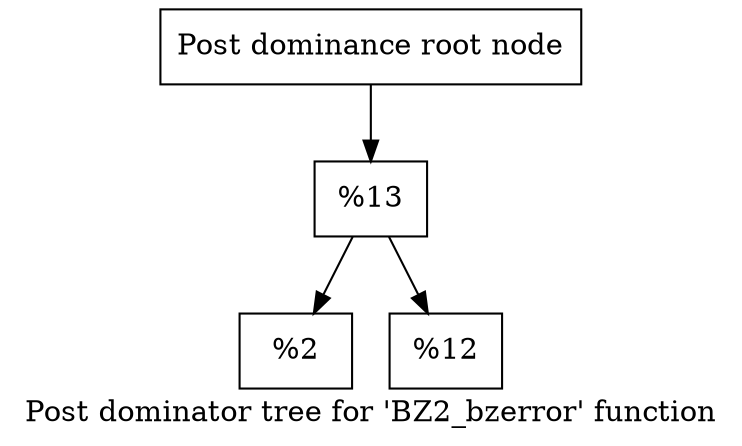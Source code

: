 digraph "Post dominator tree for 'BZ2_bzerror' function" {
	label="Post dominator tree for 'BZ2_bzerror' function";

	Node0x125db80 [shape=record,label="{Post dominance root node}"];
	Node0x125db80 -> Node0x12d5690;
	Node0x12d5690 [shape=record,label="{%13}"];
	Node0x12d5690 -> Node0x12959e0;
	Node0x12d5690 -> Node0x10e13e0;
	Node0x12959e0 [shape=record,label="{%2}"];
	Node0x10e13e0 [shape=record,label="{%12}"];
}
